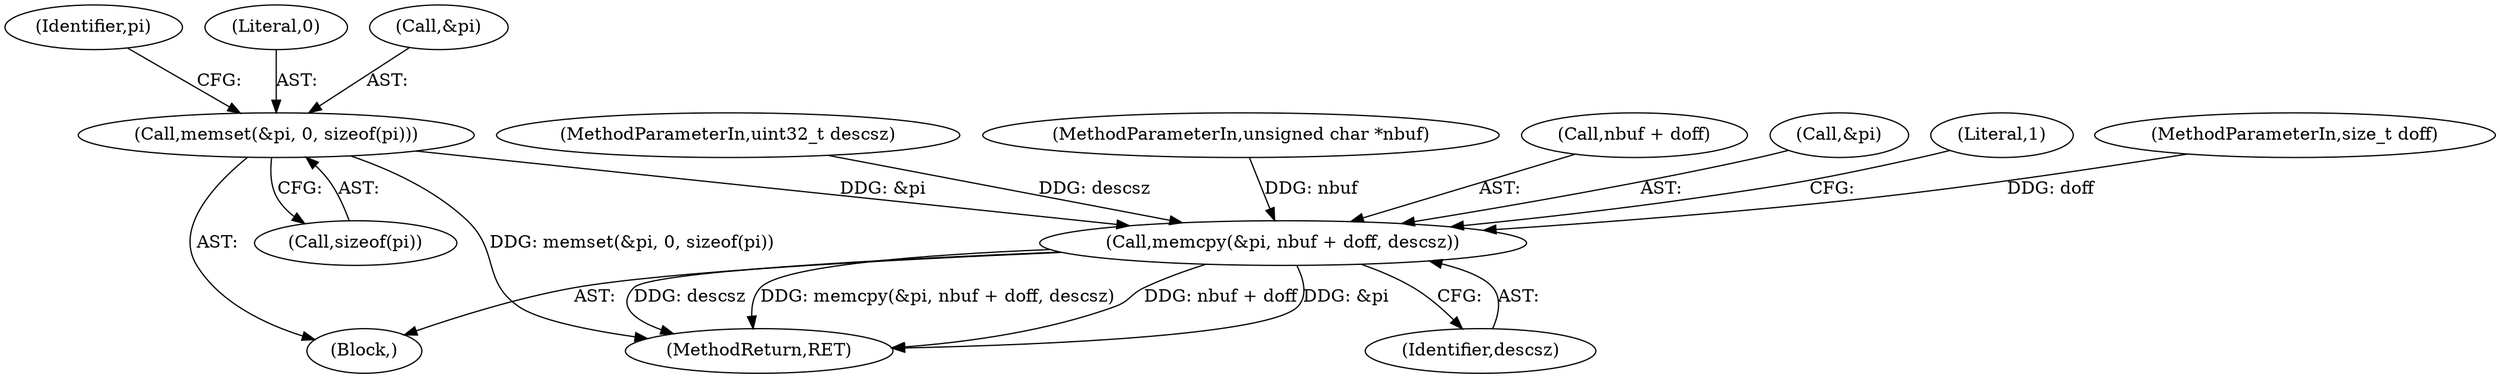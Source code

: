 digraph "1_file_2858eaf99f6cc5aae129bcbf1e24ad160240185f@API" {
"1000245" [label="(Call,memset(&pi, 0, sizeof(pi)))"];
"1000251" [label="(Call,memcpy(&pi, nbuf + doff, descsz))"];
"1000249" [label="(Call,sizeof(pi))"];
"1000117" [label="(MethodParameterIn,size_t doff)"];
"1000253" [label="(Identifier,pi)"];
"1000115" [label="(MethodParameterIn,uint32_t descsz)"];
"1000111" [label="(MethodParameterIn,unsigned char *nbuf)"];
"1000248" [label="(Literal,0)"];
"1000254" [label="(Call,nbuf + doff)"];
"1000548" [label="(MethodReturn,RET)"];
"1000245" [label="(Call,memset(&pi, 0, sizeof(pi)))"];
"1000246" [label="(Call,&pi)"];
"1000242" [label="(Block,)"];
"1000251" [label="(Call,memcpy(&pi, nbuf + doff, descsz))"];
"1000257" [label="(Identifier,descsz)"];
"1000252" [label="(Call,&pi)"];
"1000259" [label="(Literal,1)"];
"1000245" -> "1000242"  [label="AST: "];
"1000245" -> "1000249"  [label="CFG: "];
"1000246" -> "1000245"  [label="AST: "];
"1000248" -> "1000245"  [label="AST: "];
"1000249" -> "1000245"  [label="AST: "];
"1000253" -> "1000245"  [label="CFG: "];
"1000245" -> "1000548"  [label="DDG: memset(&pi, 0, sizeof(pi))"];
"1000245" -> "1000251"  [label="DDG: &pi"];
"1000251" -> "1000242"  [label="AST: "];
"1000251" -> "1000257"  [label="CFG: "];
"1000252" -> "1000251"  [label="AST: "];
"1000254" -> "1000251"  [label="AST: "];
"1000257" -> "1000251"  [label="AST: "];
"1000259" -> "1000251"  [label="CFG: "];
"1000251" -> "1000548"  [label="DDG: memcpy(&pi, nbuf + doff, descsz)"];
"1000251" -> "1000548"  [label="DDG: nbuf + doff"];
"1000251" -> "1000548"  [label="DDG: &pi"];
"1000251" -> "1000548"  [label="DDG: descsz"];
"1000111" -> "1000251"  [label="DDG: nbuf"];
"1000117" -> "1000251"  [label="DDG: doff"];
"1000115" -> "1000251"  [label="DDG: descsz"];
}
